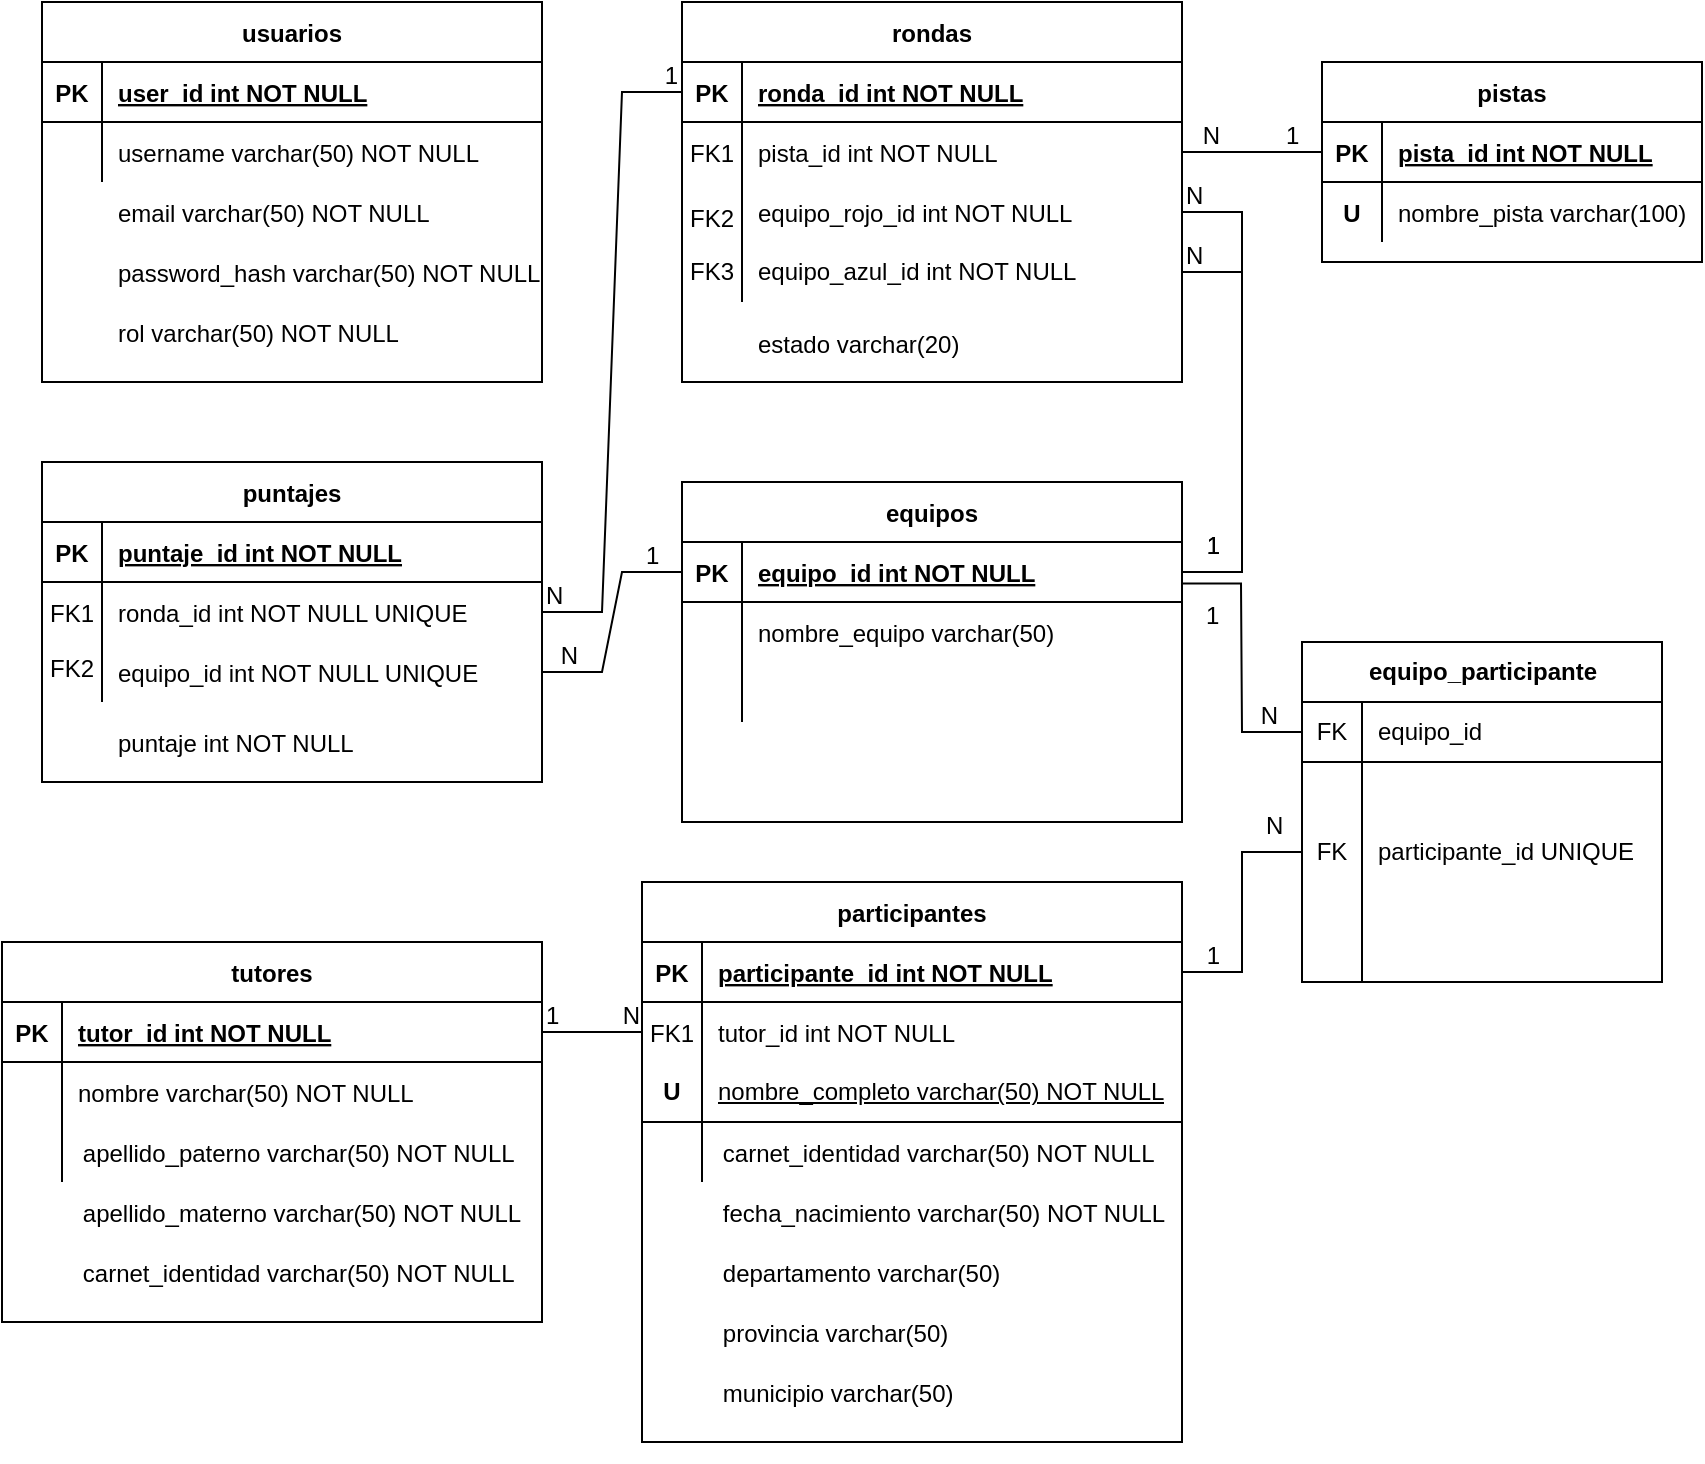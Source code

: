 <mxfile version="27.1.6">
  <diagram id="R2lEEEUBdFMjLlhIrx00" name="Page-1">
    <mxGraphModel dx="872" dy="481" grid="1" gridSize="10" guides="1" tooltips="1" connect="1" arrows="1" fold="1" page="1" pageScale="1" pageWidth="850" pageHeight="1100" math="0" shadow="0" extFonts="Permanent Marker^https://fonts.googleapis.com/css?family=Permanent+Marker">
      <root>
        <mxCell id="0" />
        <mxCell id="1" parent="0" />
        <mxCell id="-fywBIfG3SODcEtTUDad-41" value="" style="group" parent="1" vertex="1" connectable="0">
          <mxGeometry y="530" width="270" height="220" as="geometry" />
        </mxCell>
        <mxCell id="C-vyLk0tnHw3VtMMgP7b-2" value="tutores" style="shape=table;startSize=30;container=1;collapsible=1;childLayout=tableLayout;fixedRows=1;rowLines=0;fontStyle=1;align=center;resizeLast=1;" parent="-fywBIfG3SODcEtTUDad-41" vertex="1">
          <mxGeometry width="270" height="190" as="geometry" />
        </mxCell>
        <mxCell id="C-vyLk0tnHw3VtMMgP7b-3" value="" style="shape=partialRectangle;collapsible=0;dropTarget=0;pointerEvents=0;fillColor=none;points=[[0,0.5],[1,0.5]];portConstraint=eastwest;top=0;left=0;right=0;bottom=1;" parent="C-vyLk0tnHw3VtMMgP7b-2" vertex="1">
          <mxGeometry y="30" width="270" height="30" as="geometry" />
        </mxCell>
        <mxCell id="C-vyLk0tnHw3VtMMgP7b-4" value="PK" style="shape=partialRectangle;overflow=hidden;connectable=0;fillColor=none;top=0;left=0;bottom=0;right=0;fontStyle=1;" parent="C-vyLk0tnHw3VtMMgP7b-3" vertex="1">
          <mxGeometry width="30" height="30" as="geometry">
            <mxRectangle width="30" height="30" as="alternateBounds" />
          </mxGeometry>
        </mxCell>
        <mxCell id="C-vyLk0tnHw3VtMMgP7b-5" value="tutor_id int NOT NULL " style="shape=partialRectangle;overflow=hidden;connectable=0;fillColor=none;top=0;left=0;bottom=0;right=0;align=left;spacingLeft=6;fontStyle=5;" parent="C-vyLk0tnHw3VtMMgP7b-3" vertex="1">
          <mxGeometry x="30" width="240" height="30" as="geometry">
            <mxRectangle width="240" height="30" as="alternateBounds" />
          </mxGeometry>
        </mxCell>
        <mxCell id="C-vyLk0tnHw3VtMMgP7b-6" value="" style="shape=partialRectangle;collapsible=0;dropTarget=0;pointerEvents=0;fillColor=none;points=[[0,0.5],[1,0.5]];portConstraint=eastwest;top=0;left=0;right=0;bottom=0;" parent="C-vyLk0tnHw3VtMMgP7b-2" vertex="1">
          <mxGeometry y="60" width="270" height="30" as="geometry" />
        </mxCell>
        <mxCell id="C-vyLk0tnHw3VtMMgP7b-7" value="" style="shape=partialRectangle;overflow=hidden;connectable=0;fillColor=none;top=0;left=0;bottom=0;right=0;" parent="C-vyLk0tnHw3VtMMgP7b-6" vertex="1">
          <mxGeometry width="30" height="30" as="geometry">
            <mxRectangle width="30" height="30" as="alternateBounds" />
          </mxGeometry>
        </mxCell>
        <mxCell id="C-vyLk0tnHw3VtMMgP7b-8" value="" style="shape=partialRectangle;overflow=hidden;connectable=0;fillColor=none;top=0;left=0;bottom=0;right=0;align=left;spacingLeft=6;" parent="C-vyLk0tnHw3VtMMgP7b-6" vertex="1">
          <mxGeometry x="30" width="240" height="30" as="geometry">
            <mxRectangle width="240" height="30" as="alternateBounds" />
          </mxGeometry>
        </mxCell>
        <mxCell id="C-vyLk0tnHw3VtMMgP7b-9" value="" style="shape=partialRectangle;collapsible=0;dropTarget=0;pointerEvents=0;fillColor=none;points=[[0,0.5],[1,0.5]];portConstraint=eastwest;top=0;left=0;right=0;bottom=0;" parent="C-vyLk0tnHw3VtMMgP7b-2" vertex="1">
          <mxGeometry y="90" width="270" height="30" as="geometry" />
        </mxCell>
        <mxCell id="C-vyLk0tnHw3VtMMgP7b-10" value="" style="shape=partialRectangle;overflow=hidden;connectable=0;fillColor=none;top=0;left=0;bottom=0;right=0;" parent="C-vyLk0tnHw3VtMMgP7b-9" vertex="1">
          <mxGeometry width="30" height="30" as="geometry">
            <mxRectangle width="30" height="30" as="alternateBounds" />
          </mxGeometry>
        </mxCell>
        <mxCell id="C-vyLk0tnHw3VtMMgP7b-11" value="" style="shape=partialRectangle;overflow=hidden;connectable=0;fillColor=none;top=0;left=0;bottom=0;right=0;align=left;spacingLeft=6;" parent="C-vyLk0tnHw3VtMMgP7b-9" vertex="1">
          <mxGeometry x="30" width="240" height="30" as="geometry">
            <mxRectangle width="240" height="30" as="alternateBounds" />
          </mxGeometry>
        </mxCell>
        <mxCell id="-fywBIfG3SODcEtTUDad-18" value="" style="shape=partialRectangle;collapsible=0;dropTarget=0;pointerEvents=0;fillColor=none;points=[[0,0.5],[1,0.5]];portConstraint=eastwest;top=0;left=0;right=0;bottom=0;" parent="-fywBIfG3SODcEtTUDad-41" vertex="1">
          <mxGeometry y="60" width="250" height="30" as="geometry" />
        </mxCell>
        <mxCell id="-fywBIfG3SODcEtTUDad-19" value="" style="shape=partialRectangle;overflow=hidden;connectable=0;fillColor=none;top=0;left=0;bottom=0;right=0;" parent="-fywBIfG3SODcEtTUDad-18" vertex="1">
          <mxGeometry width="30" height="30" as="geometry">
            <mxRectangle width="30" height="30" as="alternateBounds" />
          </mxGeometry>
        </mxCell>
        <mxCell id="-fywBIfG3SODcEtTUDad-20" value="nombre varchar(50) NOT NULL" style="shape=partialRectangle;overflow=hidden;connectable=0;fillColor=none;top=0;left=0;bottom=0;right=0;align=left;spacingLeft=6;" parent="-fywBIfG3SODcEtTUDad-18" vertex="1">
          <mxGeometry x="30" width="220" height="30" as="geometry">
            <mxRectangle width="220" height="30" as="alternateBounds" />
          </mxGeometry>
        </mxCell>
        <mxCell id="-fywBIfG3SODcEtTUDad-21" value="" style="shape=partialRectangle;collapsible=0;dropTarget=0;pointerEvents=0;fillColor=none;points=[[0,0.5],[1,0.5]];portConstraint=eastwest;top=0;left=0;right=0;bottom=0;" parent="-fywBIfG3SODcEtTUDad-41" vertex="1">
          <mxGeometry y="90" width="270" height="30" as="geometry" />
        </mxCell>
        <mxCell id="-fywBIfG3SODcEtTUDad-23" value="apellido_paterno varchar(50) NOT NULL" style="shape=partialRectangle;overflow=hidden;connectable=0;fillColor=none;top=0;left=0;bottom=0;right=0;align=left;spacingLeft=6;" parent="-fywBIfG3SODcEtTUDad-21" vertex="1">
          <mxGeometry x="32.4" width="237.6" height="30" as="geometry">
            <mxRectangle width="220" height="30" as="alternateBounds" />
          </mxGeometry>
        </mxCell>
        <mxCell id="-fywBIfG3SODcEtTUDad-25" value="" style="shape=partialRectangle;collapsible=0;dropTarget=0;pointerEvents=0;fillColor=none;points=[[0,0.5],[1,0.5]];portConstraint=eastwest;top=0;left=0;right=0;bottom=0;" parent="-fywBIfG3SODcEtTUDad-41" vertex="1">
          <mxGeometry y="120" width="270" height="30" as="geometry" />
        </mxCell>
        <mxCell id="-fywBIfG3SODcEtTUDad-27" value="apellido_materno varchar(50) NOT NULL" style="shape=partialRectangle;overflow=hidden;connectable=0;fillColor=none;top=0;left=0;bottom=0;right=0;align=left;spacingLeft=6;" parent="-fywBIfG3SODcEtTUDad-25" vertex="1">
          <mxGeometry x="32.4" width="237.6" height="30" as="geometry">
            <mxRectangle width="220" height="30" as="alternateBounds" />
          </mxGeometry>
        </mxCell>
        <mxCell id="-fywBIfG3SODcEtTUDad-28" value="" style="shape=partialRectangle;collapsible=0;dropTarget=0;pointerEvents=0;fillColor=none;points=[[0,0.5],[1,0.5]];portConstraint=eastwest;top=0;left=0;right=0;bottom=0;" parent="-fywBIfG3SODcEtTUDad-41" vertex="1">
          <mxGeometry y="150" width="270" height="30" as="geometry" />
        </mxCell>
        <mxCell id="-fywBIfG3SODcEtTUDad-30" value="carnet_identidad varchar(50) NOT NULL" style="shape=partialRectangle;overflow=hidden;connectable=0;fillColor=none;top=0;left=0;bottom=0;right=0;align=left;spacingLeft=6;" parent="-fywBIfG3SODcEtTUDad-28" vertex="1">
          <mxGeometry x="32.4" width="237.6" height="30" as="geometry">
            <mxRectangle width="220" height="30" as="alternateBounds" />
          </mxGeometry>
        </mxCell>
        <mxCell id="-fywBIfG3SODcEtTUDad-42" value="" style="group" parent="1" vertex="1" connectable="0">
          <mxGeometry x="320" y="500" width="270" height="290" as="geometry" />
        </mxCell>
        <mxCell id="-fywBIfG3SODcEtTUDad-43" value="participantes" style="shape=table;startSize=30;container=1;collapsible=1;childLayout=tableLayout;fixedRows=1;rowLines=0;fontStyle=1;align=center;resizeLast=1;" parent="-fywBIfG3SODcEtTUDad-42" vertex="1">
          <mxGeometry width="270" height="280" as="geometry" />
        </mxCell>
        <mxCell id="-fywBIfG3SODcEtTUDad-44" value="" style="shape=partialRectangle;collapsible=0;dropTarget=0;pointerEvents=0;fillColor=none;points=[[0,0.5],[1,0.5]];portConstraint=eastwest;top=0;left=0;right=0;bottom=1;" parent="-fywBIfG3SODcEtTUDad-43" vertex="1">
          <mxGeometry y="30" width="270" height="30" as="geometry" />
        </mxCell>
        <mxCell id="-fywBIfG3SODcEtTUDad-45" value="PK" style="shape=partialRectangle;overflow=hidden;connectable=0;fillColor=none;top=0;left=0;bottom=0;right=0;fontStyle=1;" parent="-fywBIfG3SODcEtTUDad-44" vertex="1">
          <mxGeometry width="30" height="30" as="geometry">
            <mxRectangle width="30" height="30" as="alternateBounds" />
          </mxGeometry>
        </mxCell>
        <mxCell id="-fywBIfG3SODcEtTUDad-46" value="participante_id int NOT NULL " style="shape=partialRectangle;overflow=hidden;connectable=0;fillColor=none;top=0;left=0;bottom=0;right=0;align=left;spacingLeft=6;fontStyle=5;" parent="-fywBIfG3SODcEtTUDad-44" vertex="1">
          <mxGeometry x="30" width="240" height="30" as="geometry">
            <mxRectangle width="240" height="30" as="alternateBounds" />
          </mxGeometry>
        </mxCell>
        <mxCell id="-fywBIfG3SODcEtTUDad-47" value="" style="shape=partialRectangle;collapsible=0;dropTarget=0;pointerEvents=0;fillColor=none;points=[[0,0.5],[1,0.5]];portConstraint=eastwest;top=0;left=0;right=0;bottom=0;" parent="-fywBIfG3SODcEtTUDad-43" vertex="1">
          <mxGeometry y="60" width="270" height="30" as="geometry" />
        </mxCell>
        <mxCell id="-fywBIfG3SODcEtTUDad-48" value="FK1" style="shape=partialRectangle;overflow=hidden;connectable=0;fillColor=none;top=0;left=0;bottom=0;right=0;" parent="-fywBIfG3SODcEtTUDad-47" vertex="1">
          <mxGeometry width="30" height="30" as="geometry">
            <mxRectangle width="30" height="30" as="alternateBounds" />
          </mxGeometry>
        </mxCell>
        <mxCell id="-fywBIfG3SODcEtTUDad-49" value="tutor_id int NOT NULL" style="shape=partialRectangle;overflow=hidden;connectable=0;fillColor=none;top=0;left=0;bottom=0;right=0;align=left;spacingLeft=6;" parent="-fywBIfG3SODcEtTUDad-47" vertex="1">
          <mxGeometry x="30" width="240" height="30" as="geometry">
            <mxRectangle width="240" height="30" as="alternateBounds" />
          </mxGeometry>
        </mxCell>
        <mxCell id="-fywBIfG3SODcEtTUDad-188" value="" style="shape=tableRow;horizontal=0;startSize=0;swimlaneHead=0;swimlaneBody=0;fillColor=none;collapsible=0;dropTarget=0;points=[[0,0.5],[1,0.5]];portConstraint=eastwest;top=0;left=0;right=0;bottom=1;" parent="-fywBIfG3SODcEtTUDad-43" vertex="1">
          <mxGeometry y="90" width="270" height="30" as="geometry" />
        </mxCell>
        <mxCell id="-fywBIfG3SODcEtTUDad-189" value="U" style="shape=partialRectangle;connectable=0;fillColor=none;top=0;left=0;bottom=0;right=0;fontStyle=1;overflow=hidden;whiteSpace=wrap;html=1;" parent="-fywBIfG3SODcEtTUDad-188" vertex="1">
          <mxGeometry width="30" height="30" as="geometry">
            <mxRectangle width="30" height="30" as="alternateBounds" />
          </mxGeometry>
        </mxCell>
        <mxCell id="-fywBIfG3SODcEtTUDad-190" value="&lt;span style=&quot;font-weight: 400; text-wrap-mode: nowrap;&quot;&gt;nombre_completo varchar(50) NOT NULL&lt;/span&gt;" style="shape=partialRectangle;connectable=0;fillColor=none;top=0;left=0;bottom=0;right=0;align=left;spacingLeft=6;fontStyle=5;overflow=hidden;whiteSpace=wrap;html=1;" parent="-fywBIfG3SODcEtTUDad-188" vertex="1">
          <mxGeometry x="30" width="240" height="30" as="geometry">
            <mxRectangle width="240" height="30" as="alternateBounds" />
          </mxGeometry>
        </mxCell>
        <mxCell id="-fywBIfG3SODcEtTUDad-50" value="" style="shape=partialRectangle;collapsible=0;dropTarget=0;pointerEvents=0;fillColor=none;points=[[0,0.5],[1,0.5]];portConstraint=eastwest;top=0;left=0;right=0;bottom=0;" parent="-fywBIfG3SODcEtTUDad-43" vertex="1">
          <mxGeometry y="120" width="270" height="30" as="geometry" />
        </mxCell>
        <mxCell id="-fywBIfG3SODcEtTUDad-51" value="" style="shape=partialRectangle;overflow=hidden;connectable=0;fillColor=none;top=0;left=0;bottom=0;right=0;" parent="-fywBIfG3SODcEtTUDad-50" vertex="1">
          <mxGeometry width="30" height="30" as="geometry">
            <mxRectangle width="30" height="30" as="alternateBounds" />
          </mxGeometry>
        </mxCell>
        <mxCell id="-fywBIfG3SODcEtTUDad-52" value="" style="shape=partialRectangle;overflow=hidden;connectable=0;fillColor=none;top=0;left=0;bottom=0;right=0;align=left;spacingLeft=6;" parent="-fywBIfG3SODcEtTUDad-50" vertex="1">
          <mxGeometry x="30" width="240" height="30" as="geometry">
            <mxRectangle width="240" height="30" as="alternateBounds" />
          </mxGeometry>
        </mxCell>
        <mxCell id="-fywBIfG3SODcEtTUDad-62" value="" style="shape=partialRectangle;collapsible=0;dropTarget=0;pointerEvents=0;fillColor=none;points=[[0,0.5],[1,0.5]];portConstraint=eastwest;top=0;left=0;right=0;bottom=0;" parent="-fywBIfG3SODcEtTUDad-42" vertex="1">
          <mxGeometry y="120" width="270" height="30" as="geometry" />
        </mxCell>
        <mxCell id="-fywBIfG3SODcEtTUDad-63" value="" style="shape=partialRectangle;overflow=hidden;connectable=0;fillColor=none;top=0;left=0;bottom=0;right=0;" parent="-fywBIfG3SODcEtTUDad-62" vertex="1">
          <mxGeometry width="32.4" height="30" as="geometry">
            <mxRectangle width="30" height="30" as="alternateBounds" />
          </mxGeometry>
        </mxCell>
        <mxCell id="-fywBIfG3SODcEtTUDad-64" value="carnet_identidad varchar(50) NOT NULL" style="shape=partialRectangle;overflow=hidden;connectable=0;fillColor=none;top=0;left=0;bottom=0;right=0;align=left;spacingLeft=6;" parent="-fywBIfG3SODcEtTUDad-62" vertex="1">
          <mxGeometry x="32.4" width="237.6" height="30" as="geometry">
            <mxRectangle width="220" height="30" as="alternateBounds" />
          </mxGeometry>
        </mxCell>
        <mxCell id="-fywBIfG3SODcEtTUDad-65" value="" style="shape=partialRectangle;collapsible=0;dropTarget=0;pointerEvents=0;fillColor=none;points=[[0,0.5],[1,0.5]];portConstraint=eastwest;top=0;left=0;right=0;bottom=0;" parent="-fywBIfG3SODcEtTUDad-42" vertex="1">
          <mxGeometry y="180" width="270" height="30" as="geometry" />
        </mxCell>
        <mxCell id="-fywBIfG3SODcEtTUDad-66" value="" style="shape=partialRectangle;overflow=hidden;connectable=0;fillColor=none;top=0;left=0;bottom=0;right=0;" parent="-fywBIfG3SODcEtTUDad-65" vertex="1">
          <mxGeometry width="32.4" height="30" as="geometry">
            <mxRectangle width="30" height="30" as="alternateBounds" />
          </mxGeometry>
        </mxCell>
        <mxCell id="-fywBIfG3SODcEtTUDad-67" value="departamento varchar(50)" style="shape=partialRectangle;overflow=hidden;connectable=0;fillColor=none;top=0;left=0;bottom=0;right=0;align=left;spacingLeft=6;" parent="-fywBIfG3SODcEtTUDad-65" vertex="1">
          <mxGeometry x="32.4" width="237.6" height="30" as="geometry">
            <mxRectangle width="220" height="30" as="alternateBounds" />
          </mxGeometry>
        </mxCell>
        <mxCell id="-fywBIfG3SODcEtTUDad-68" value="" style="shape=partialRectangle;collapsible=0;dropTarget=0;pointerEvents=0;fillColor=none;points=[[0,0.5],[1,0.5]];portConstraint=eastwest;top=0;left=0;right=0;bottom=0;" parent="-fywBIfG3SODcEtTUDad-42" vertex="1">
          <mxGeometry y="210" width="270" height="30" as="geometry" />
        </mxCell>
        <mxCell id="-fywBIfG3SODcEtTUDad-69" value="" style="shape=partialRectangle;overflow=hidden;connectable=0;fillColor=none;top=0;left=0;bottom=0;right=0;" parent="-fywBIfG3SODcEtTUDad-68" vertex="1">
          <mxGeometry width="32.4" height="30" as="geometry">
            <mxRectangle width="30" height="30" as="alternateBounds" />
          </mxGeometry>
        </mxCell>
        <mxCell id="-fywBIfG3SODcEtTUDad-70" value="provincia varchar(50)" style="shape=partialRectangle;overflow=hidden;connectable=0;fillColor=none;top=0;left=0;bottom=0;right=0;align=left;spacingLeft=6;" parent="-fywBIfG3SODcEtTUDad-68" vertex="1">
          <mxGeometry x="32.4" width="237.6" height="30" as="geometry">
            <mxRectangle width="220" height="30" as="alternateBounds" />
          </mxGeometry>
        </mxCell>
        <mxCell id="-fywBIfG3SODcEtTUDad-71" value="" style="shape=partialRectangle;collapsible=0;dropTarget=0;pointerEvents=0;fillColor=none;points=[[0,0.5],[1,0.5]];portConstraint=eastwest;top=0;left=0;right=0;bottom=0;" parent="-fywBIfG3SODcEtTUDad-42" vertex="1">
          <mxGeometry y="240" width="270" height="30" as="geometry" />
        </mxCell>
        <mxCell id="-fywBIfG3SODcEtTUDad-72" value="" style="shape=partialRectangle;overflow=hidden;connectable=0;fillColor=none;top=0;left=0;bottom=0;right=0;" parent="-fywBIfG3SODcEtTUDad-71" vertex="1">
          <mxGeometry width="32.4" height="30" as="geometry">
            <mxRectangle width="30" height="30" as="alternateBounds" />
          </mxGeometry>
        </mxCell>
        <mxCell id="-fywBIfG3SODcEtTUDad-73" value="municipio varchar(50)" style="shape=partialRectangle;overflow=hidden;connectable=0;fillColor=none;top=0;left=0;bottom=0;right=0;align=left;spacingLeft=6;" parent="-fywBIfG3SODcEtTUDad-71" vertex="1">
          <mxGeometry x="32.4" width="237.6" height="30" as="geometry">
            <mxRectangle width="220" height="30" as="alternateBounds" />
          </mxGeometry>
        </mxCell>
        <mxCell id="-fywBIfG3SODcEtTUDad-74" value="" style="shape=partialRectangle;collapsible=0;dropTarget=0;pointerEvents=0;fillColor=none;points=[[0,0.5],[1,0.5]];portConstraint=eastwest;top=0;left=0;right=0;bottom=0;" parent="-fywBIfG3SODcEtTUDad-42" vertex="1">
          <mxGeometry y="150" width="270" height="30" as="geometry" />
        </mxCell>
        <mxCell id="-fywBIfG3SODcEtTUDad-75" value="" style="shape=partialRectangle;overflow=hidden;connectable=0;fillColor=none;top=0;left=0;bottom=0;right=0;" parent="-fywBIfG3SODcEtTUDad-74" vertex="1">
          <mxGeometry width="32.4" height="30" as="geometry">
            <mxRectangle width="30" height="30" as="alternateBounds" />
          </mxGeometry>
        </mxCell>
        <mxCell id="-fywBIfG3SODcEtTUDad-76" value="fecha_nacimiento varchar(50) NOT NULL" style="shape=partialRectangle;overflow=hidden;connectable=0;fillColor=none;top=0;left=0;bottom=0;right=0;align=left;spacingLeft=6;" parent="-fywBIfG3SODcEtTUDad-74" vertex="1">
          <mxGeometry x="32.4" width="237.6" height="30" as="geometry">
            <mxRectangle width="220" height="30" as="alternateBounds" />
          </mxGeometry>
        </mxCell>
        <mxCell id="-fywBIfG3SODcEtTUDad-82" value="" style="group" parent="1" vertex="1" connectable="0">
          <mxGeometry x="20" y="60" width="250" height="190" as="geometry" />
        </mxCell>
        <mxCell id="C-vyLk0tnHw3VtMMgP7b-23" value="usuarios" style="shape=table;startSize=30;container=1;collapsible=1;childLayout=tableLayout;fixedRows=1;rowLines=0;fontStyle=1;align=center;resizeLast=1;" parent="-fywBIfG3SODcEtTUDad-82" vertex="1">
          <mxGeometry width="250" height="190" as="geometry">
            <mxRectangle x="120" y="120" width="90" height="30" as="alternateBounds" />
          </mxGeometry>
        </mxCell>
        <mxCell id="C-vyLk0tnHw3VtMMgP7b-24" value="" style="shape=partialRectangle;collapsible=0;dropTarget=0;pointerEvents=0;fillColor=none;points=[[0,0.5],[1,0.5]];portConstraint=eastwest;top=0;left=0;right=0;bottom=1;" parent="C-vyLk0tnHw3VtMMgP7b-23" vertex="1">
          <mxGeometry y="30" width="250" height="30" as="geometry" />
        </mxCell>
        <mxCell id="C-vyLk0tnHw3VtMMgP7b-25" value="PK" style="shape=partialRectangle;overflow=hidden;connectable=0;fillColor=none;top=0;left=0;bottom=0;right=0;fontStyle=1;" parent="C-vyLk0tnHw3VtMMgP7b-24" vertex="1">
          <mxGeometry width="30" height="30" as="geometry">
            <mxRectangle width="30" height="30" as="alternateBounds" />
          </mxGeometry>
        </mxCell>
        <mxCell id="C-vyLk0tnHw3VtMMgP7b-26" value="user_id int NOT NULL " style="shape=partialRectangle;overflow=hidden;connectable=0;fillColor=none;top=0;left=0;bottom=0;right=0;align=left;spacingLeft=6;fontStyle=5;" parent="C-vyLk0tnHw3VtMMgP7b-24" vertex="1">
          <mxGeometry x="30" width="220" height="30" as="geometry">
            <mxRectangle width="220" height="30" as="alternateBounds" />
          </mxGeometry>
        </mxCell>
        <mxCell id="C-vyLk0tnHw3VtMMgP7b-27" value="" style="shape=partialRectangle;collapsible=0;dropTarget=0;pointerEvents=0;fillColor=none;points=[[0,0.5],[1,0.5]];portConstraint=eastwest;top=0;left=0;right=0;bottom=0;" parent="C-vyLk0tnHw3VtMMgP7b-23" vertex="1">
          <mxGeometry y="60" width="250" height="30" as="geometry" />
        </mxCell>
        <mxCell id="C-vyLk0tnHw3VtMMgP7b-28" value="" style="shape=partialRectangle;overflow=hidden;connectable=0;fillColor=none;top=0;left=0;bottom=0;right=0;" parent="C-vyLk0tnHw3VtMMgP7b-27" vertex="1">
          <mxGeometry width="30" height="30" as="geometry">
            <mxRectangle width="30" height="30" as="alternateBounds" />
          </mxGeometry>
        </mxCell>
        <mxCell id="C-vyLk0tnHw3VtMMgP7b-29" value="username varchar(50) NOT NULL" style="shape=partialRectangle;overflow=hidden;connectable=0;fillColor=none;top=0;left=0;bottom=0;right=0;align=left;spacingLeft=6;" parent="C-vyLk0tnHw3VtMMgP7b-27" vertex="1">
          <mxGeometry x="30" width="220" height="30" as="geometry">
            <mxRectangle width="220" height="30" as="alternateBounds" />
          </mxGeometry>
        </mxCell>
        <mxCell id="-fywBIfG3SODcEtTUDad-8" value="" style="shape=partialRectangle;collapsible=0;dropTarget=0;pointerEvents=0;fillColor=none;points=[[0,0.5],[1,0.5]];portConstraint=eastwest;top=0;left=0;right=0;bottom=0;" parent="-fywBIfG3SODcEtTUDad-82" vertex="1">
          <mxGeometry y="90" width="250" height="30" as="geometry" />
        </mxCell>
        <mxCell id="-fywBIfG3SODcEtTUDad-9" value="" style="shape=partialRectangle;overflow=hidden;connectable=0;fillColor=none;top=0;left=0;bottom=0;right=0;" parent="-fywBIfG3SODcEtTUDad-8" vertex="1">
          <mxGeometry width="30" height="30" as="geometry">
            <mxRectangle width="30" height="30" as="alternateBounds" />
          </mxGeometry>
        </mxCell>
        <mxCell id="-fywBIfG3SODcEtTUDad-10" value="email varchar(50) NOT NULL" style="shape=partialRectangle;overflow=hidden;connectable=0;fillColor=none;top=0;left=0;bottom=0;right=0;align=left;spacingLeft=6;" parent="-fywBIfG3SODcEtTUDad-8" vertex="1">
          <mxGeometry x="30" width="220" height="30" as="geometry">
            <mxRectangle width="220" height="30" as="alternateBounds" />
          </mxGeometry>
        </mxCell>
        <mxCell id="-fywBIfG3SODcEtTUDad-11" value="" style="shape=partialRectangle;collapsible=0;dropTarget=0;pointerEvents=0;fillColor=none;points=[[0,0.5],[1,0.5]];portConstraint=eastwest;top=0;left=0;right=0;bottom=0;" parent="-fywBIfG3SODcEtTUDad-82" vertex="1">
          <mxGeometry y="120" width="250" height="30" as="geometry" />
        </mxCell>
        <mxCell id="-fywBIfG3SODcEtTUDad-12" value="" style="shape=partialRectangle;overflow=hidden;connectable=0;fillColor=none;top=0;left=0;bottom=0;right=0;" parent="-fywBIfG3SODcEtTUDad-11" vertex="1">
          <mxGeometry width="30" height="30" as="geometry">
            <mxRectangle width="30" height="30" as="alternateBounds" />
          </mxGeometry>
        </mxCell>
        <mxCell id="-fywBIfG3SODcEtTUDad-13" value="password_hash varchar(50) NOT NULL" style="shape=partialRectangle;overflow=hidden;connectable=0;fillColor=none;top=0;left=0;bottom=0;right=0;align=left;spacingLeft=6;" parent="-fywBIfG3SODcEtTUDad-11" vertex="1">
          <mxGeometry x="30" width="220" height="30" as="geometry">
            <mxRectangle width="220" height="30" as="alternateBounds" />
          </mxGeometry>
        </mxCell>
        <mxCell id="-fywBIfG3SODcEtTUDad-14" value="" style="shape=partialRectangle;collapsible=0;dropTarget=0;pointerEvents=0;fillColor=none;points=[[0,0.5],[1,0.5]];portConstraint=eastwest;top=0;left=0;right=0;bottom=0;" parent="-fywBIfG3SODcEtTUDad-82" vertex="1">
          <mxGeometry y="150" width="250" height="30" as="geometry" />
        </mxCell>
        <mxCell id="-fywBIfG3SODcEtTUDad-15" value="" style="shape=partialRectangle;overflow=hidden;connectable=0;fillColor=none;top=0;left=0;bottom=0;right=0;" parent="-fywBIfG3SODcEtTUDad-14" vertex="1">
          <mxGeometry width="30" height="30" as="geometry">
            <mxRectangle width="30" height="30" as="alternateBounds" />
          </mxGeometry>
        </mxCell>
        <mxCell id="-fywBIfG3SODcEtTUDad-16" value="rol varchar(50) NOT NULL" style="shape=partialRectangle;overflow=hidden;connectable=0;fillColor=none;top=0;left=0;bottom=0;right=0;align=left;spacingLeft=6;" parent="-fywBIfG3SODcEtTUDad-14" vertex="1">
          <mxGeometry x="30" width="220" height="30" as="geometry">
            <mxRectangle width="220" height="30" as="alternateBounds" />
          </mxGeometry>
        </mxCell>
        <mxCell id="-fywBIfG3SODcEtTUDad-83" value="" style="group" parent="1" vertex="1" connectable="0">
          <mxGeometry x="340" y="300" width="250" height="170" as="geometry" />
        </mxCell>
        <mxCell id="C-vyLk0tnHw3VtMMgP7b-13" value="equipos" style="shape=table;startSize=30;container=1;collapsible=1;childLayout=tableLayout;fixedRows=1;rowLines=0;fontStyle=1;align=center;resizeLast=1;" parent="-fywBIfG3SODcEtTUDad-83" vertex="1">
          <mxGeometry width="250" height="170" as="geometry" />
        </mxCell>
        <mxCell id="C-vyLk0tnHw3VtMMgP7b-14" value="" style="shape=partialRectangle;collapsible=0;dropTarget=0;pointerEvents=0;fillColor=none;points=[[0,0.5],[1,0.5]];portConstraint=eastwest;top=0;left=0;right=0;bottom=1;" parent="C-vyLk0tnHw3VtMMgP7b-13" vertex="1">
          <mxGeometry y="30" width="250" height="30" as="geometry" />
        </mxCell>
        <mxCell id="C-vyLk0tnHw3VtMMgP7b-15" value="PK" style="shape=partialRectangle;overflow=hidden;connectable=0;fillColor=none;top=0;left=0;bottom=0;right=0;fontStyle=1;" parent="C-vyLk0tnHw3VtMMgP7b-14" vertex="1">
          <mxGeometry width="30" height="30" as="geometry">
            <mxRectangle width="30" height="30" as="alternateBounds" />
          </mxGeometry>
        </mxCell>
        <mxCell id="C-vyLk0tnHw3VtMMgP7b-16" value="equipo_id int NOT NULL " style="shape=partialRectangle;overflow=hidden;connectable=0;fillColor=none;top=0;left=0;bottom=0;right=0;align=left;spacingLeft=6;fontStyle=5;" parent="C-vyLk0tnHw3VtMMgP7b-14" vertex="1">
          <mxGeometry x="30" width="220" height="30" as="geometry">
            <mxRectangle width="220" height="30" as="alternateBounds" />
          </mxGeometry>
        </mxCell>
        <mxCell id="C-vyLk0tnHw3VtMMgP7b-17" value="" style="shape=partialRectangle;collapsible=0;dropTarget=0;pointerEvents=0;fillColor=none;points=[[0,0.5],[1,0.5]];portConstraint=eastwest;top=0;left=0;right=0;bottom=0;" parent="C-vyLk0tnHw3VtMMgP7b-13" vertex="1">
          <mxGeometry y="60" width="250" height="30" as="geometry" />
        </mxCell>
        <mxCell id="C-vyLk0tnHw3VtMMgP7b-18" value="" style="shape=partialRectangle;overflow=hidden;connectable=0;fillColor=none;top=0;left=0;bottom=0;right=0;" parent="C-vyLk0tnHw3VtMMgP7b-17" vertex="1">
          <mxGeometry width="30" height="30" as="geometry">
            <mxRectangle width="30" height="30" as="alternateBounds" />
          </mxGeometry>
        </mxCell>
        <mxCell id="C-vyLk0tnHw3VtMMgP7b-19" value="nombre_equipo varchar(50)" style="shape=partialRectangle;overflow=hidden;connectable=0;fillColor=none;top=0;left=0;bottom=0;right=0;align=left;spacingLeft=6;" parent="C-vyLk0tnHw3VtMMgP7b-17" vertex="1">
          <mxGeometry x="30" width="220" height="30" as="geometry">
            <mxRectangle width="220" height="30" as="alternateBounds" />
          </mxGeometry>
        </mxCell>
        <mxCell id="C-vyLk0tnHw3VtMMgP7b-20" value="" style="shape=partialRectangle;collapsible=0;dropTarget=0;pointerEvents=0;fillColor=none;points=[[0,0.5],[1,0.5]];portConstraint=eastwest;top=0;left=0;right=0;bottom=0;" parent="C-vyLk0tnHw3VtMMgP7b-13" vertex="1">
          <mxGeometry y="90" width="250" height="30" as="geometry" />
        </mxCell>
        <mxCell id="C-vyLk0tnHw3VtMMgP7b-21" value="" style="shape=partialRectangle;overflow=hidden;connectable=0;fillColor=none;top=0;left=0;bottom=0;right=0;" parent="C-vyLk0tnHw3VtMMgP7b-20" vertex="1">
          <mxGeometry width="30" height="30" as="geometry">
            <mxRectangle width="30" height="30" as="alternateBounds" />
          </mxGeometry>
        </mxCell>
        <mxCell id="C-vyLk0tnHw3VtMMgP7b-22" value="" style="shape=partialRectangle;overflow=hidden;connectable=0;fillColor=none;top=0;left=0;bottom=0;right=0;align=left;spacingLeft=6;" parent="C-vyLk0tnHw3VtMMgP7b-20" vertex="1">
          <mxGeometry x="30" width="220" height="30" as="geometry">
            <mxRectangle width="220" height="30" as="alternateBounds" />
          </mxGeometry>
        </mxCell>
        <mxCell id="-fywBIfG3SODcEtTUDad-85" value="pistas" style="shape=table;startSize=30;container=1;collapsible=1;childLayout=tableLayout;fixedRows=1;rowLines=0;fontStyle=1;align=center;resizeLast=1;" parent="1" vertex="1">
          <mxGeometry x="660" y="90" width="190" height="100" as="geometry">
            <mxRectangle x="120" y="120" width="90" height="30" as="alternateBounds" />
          </mxGeometry>
        </mxCell>
        <mxCell id="-fywBIfG3SODcEtTUDad-86" value="" style="shape=partialRectangle;collapsible=0;dropTarget=0;pointerEvents=0;fillColor=none;points=[[0,0.5],[1,0.5]];portConstraint=eastwest;top=0;left=0;right=0;bottom=1;" parent="-fywBIfG3SODcEtTUDad-85" vertex="1">
          <mxGeometry y="30" width="190" height="30" as="geometry" />
        </mxCell>
        <mxCell id="-fywBIfG3SODcEtTUDad-87" value="PK" style="shape=partialRectangle;overflow=hidden;connectable=0;fillColor=none;top=0;left=0;bottom=0;right=0;fontStyle=1;" parent="-fywBIfG3SODcEtTUDad-86" vertex="1">
          <mxGeometry width="30" height="30" as="geometry">
            <mxRectangle width="30" height="30" as="alternateBounds" />
          </mxGeometry>
        </mxCell>
        <mxCell id="-fywBIfG3SODcEtTUDad-88" value="pista_id int NOT NULL " style="shape=partialRectangle;overflow=hidden;connectable=0;fillColor=none;top=0;left=0;bottom=0;right=0;align=left;spacingLeft=6;fontStyle=5;" parent="-fywBIfG3SODcEtTUDad-86" vertex="1">
          <mxGeometry x="30" width="160" height="30" as="geometry">
            <mxRectangle width="160" height="30" as="alternateBounds" />
          </mxGeometry>
        </mxCell>
        <mxCell id="-fywBIfG3SODcEtTUDad-89" value="" style="shape=partialRectangle;collapsible=0;dropTarget=0;pointerEvents=0;fillColor=none;points=[[0,0.5],[1,0.5]];portConstraint=eastwest;top=0;left=0;right=0;bottom=0;" parent="-fywBIfG3SODcEtTUDad-85" vertex="1">
          <mxGeometry y="60" width="190" height="30" as="geometry" />
        </mxCell>
        <mxCell id="-fywBIfG3SODcEtTUDad-90" value="" style="shape=partialRectangle;overflow=hidden;connectable=0;fillColor=none;top=0;left=0;bottom=0;right=0;" parent="-fywBIfG3SODcEtTUDad-89" vertex="1">
          <mxGeometry width="30" height="30" as="geometry">
            <mxRectangle width="30" height="30" as="alternateBounds" />
          </mxGeometry>
        </mxCell>
        <mxCell id="-fywBIfG3SODcEtTUDad-91" value="nombre_pista varchar(100)" style="shape=partialRectangle;overflow=hidden;connectable=0;fillColor=none;top=0;left=0;bottom=0;right=0;align=left;spacingLeft=6;" parent="-fywBIfG3SODcEtTUDad-89" vertex="1">
          <mxGeometry x="30" width="160" height="30" as="geometry">
            <mxRectangle width="160" height="30" as="alternateBounds" />
          </mxGeometry>
        </mxCell>
        <mxCell id="-fywBIfG3SODcEtTUDad-118" value="" style="group" parent="1" vertex="1" connectable="0">
          <mxGeometry x="340" y="60" width="250" height="200" as="geometry" />
        </mxCell>
        <mxCell id="-fywBIfG3SODcEtTUDad-119" value="rondas" style="shape=table;startSize=30;container=1;collapsible=1;childLayout=tableLayout;fixedRows=1;rowLines=0;fontStyle=1;align=center;resizeLast=1;" parent="-fywBIfG3SODcEtTUDad-118" vertex="1">
          <mxGeometry width="250" height="190" as="geometry" />
        </mxCell>
        <mxCell id="-fywBIfG3SODcEtTUDad-120" value="" style="shape=partialRectangle;collapsible=0;dropTarget=0;pointerEvents=0;fillColor=none;points=[[0,0.5],[1,0.5]];portConstraint=eastwest;top=0;left=0;right=0;bottom=1;" parent="-fywBIfG3SODcEtTUDad-119" vertex="1">
          <mxGeometry y="30" width="250" height="30" as="geometry" />
        </mxCell>
        <mxCell id="-fywBIfG3SODcEtTUDad-121" value="PK" style="shape=partialRectangle;overflow=hidden;connectable=0;fillColor=none;top=0;left=0;bottom=0;right=0;fontStyle=1;" parent="-fywBIfG3SODcEtTUDad-120" vertex="1">
          <mxGeometry width="30" height="30" as="geometry">
            <mxRectangle width="30" height="30" as="alternateBounds" />
          </mxGeometry>
        </mxCell>
        <mxCell id="-fywBIfG3SODcEtTUDad-122" value="ronda_id int NOT NULL " style="shape=partialRectangle;overflow=hidden;connectable=0;fillColor=none;top=0;left=0;bottom=0;right=0;align=left;spacingLeft=6;fontStyle=5;" parent="-fywBIfG3SODcEtTUDad-120" vertex="1">
          <mxGeometry x="30" width="220" height="30" as="geometry">
            <mxRectangle width="220" height="30" as="alternateBounds" />
          </mxGeometry>
        </mxCell>
        <mxCell id="-fywBIfG3SODcEtTUDad-123" value="" style="shape=partialRectangle;collapsible=0;dropTarget=0;pointerEvents=0;fillColor=none;points=[[0,0.5],[1,0.5]];portConstraint=eastwest;top=0;left=0;right=0;bottom=0;" parent="-fywBIfG3SODcEtTUDad-119" vertex="1">
          <mxGeometry y="60" width="250" height="30" as="geometry" />
        </mxCell>
        <mxCell id="-fywBIfG3SODcEtTUDad-124" value="FK1" style="shape=partialRectangle;overflow=hidden;connectable=0;fillColor=none;top=0;left=0;bottom=0;right=0;" parent="-fywBIfG3SODcEtTUDad-123" vertex="1">
          <mxGeometry width="30" height="30" as="geometry">
            <mxRectangle width="30" height="30" as="alternateBounds" />
          </mxGeometry>
        </mxCell>
        <mxCell id="-fywBIfG3SODcEtTUDad-125" value="pista_id int NOT NULL" style="shape=partialRectangle;overflow=hidden;connectable=0;fillColor=none;top=0;left=0;bottom=0;right=0;align=left;spacingLeft=6;" parent="-fywBIfG3SODcEtTUDad-123" vertex="1">
          <mxGeometry x="30" width="220" height="30" as="geometry">
            <mxRectangle width="220" height="30" as="alternateBounds" />
          </mxGeometry>
        </mxCell>
        <mxCell id="-fywBIfG3SODcEtTUDad-126" value="" style="shape=partialRectangle;collapsible=0;dropTarget=0;pointerEvents=0;fillColor=none;points=[[0,0.5],[1,0.5]];portConstraint=eastwest;top=0;left=0;right=0;bottom=0;" parent="-fywBIfG3SODcEtTUDad-119" vertex="1">
          <mxGeometry y="90" width="250" height="30" as="geometry" />
        </mxCell>
        <mxCell id="-fywBIfG3SODcEtTUDad-127" value="" style="shape=partialRectangle;overflow=hidden;connectable=0;fillColor=none;top=0;left=0;bottom=0;right=0;" parent="-fywBIfG3SODcEtTUDad-126" vertex="1">
          <mxGeometry width="30" height="30" as="geometry">
            <mxRectangle width="30" height="30" as="alternateBounds" />
          </mxGeometry>
        </mxCell>
        <mxCell id="-fywBIfG3SODcEtTUDad-128" value="equipo_rojo_id int NOT NULL" style="shape=partialRectangle;overflow=hidden;connectable=0;fillColor=none;top=0;left=0;bottom=0;right=0;align=left;spacingLeft=6;" parent="-fywBIfG3SODcEtTUDad-126" vertex="1">
          <mxGeometry x="30" width="220" height="30" as="geometry">
            <mxRectangle width="220" height="30" as="alternateBounds" />
          </mxGeometry>
        </mxCell>
        <mxCell id="-fywBIfG3SODcEtTUDad-175" value="" style="shape=tableRow;horizontal=0;startSize=0;swimlaneHead=0;swimlaneBody=0;fillColor=none;collapsible=0;dropTarget=0;points=[[0,0.5],[1,0.5]];portConstraint=eastwest;top=0;left=0;right=0;bottom=0;" parent="-fywBIfG3SODcEtTUDad-119" vertex="1">
          <mxGeometry y="120" width="250" height="30" as="geometry" />
        </mxCell>
        <mxCell id="-fywBIfG3SODcEtTUDad-176" value="FK3" style="shape=partialRectangle;connectable=0;fillColor=none;top=0;left=0;bottom=0;right=0;fontStyle=0;overflow=hidden;whiteSpace=wrap;html=1;" parent="-fywBIfG3SODcEtTUDad-175" vertex="1">
          <mxGeometry width="30" height="30" as="geometry">
            <mxRectangle width="30" height="30" as="alternateBounds" />
          </mxGeometry>
        </mxCell>
        <mxCell id="-fywBIfG3SODcEtTUDad-177" value="&lt;span style=&quot;text-wrap-mode: nowrap;&quot;&gt;equipo_azul_id int NOT NULL&lt;/span&gt;" style="shape=partialRectangle;connectable=0;fillColor=none;top=0;left=0;bottom=0;right=0;align=left;spacingLeft=6;fontStyle=0;overflow=hidden;whiteSpace=wrap;html=1;" parent="-fywBIfG3SODcEtTUDad-175" vertex="1">
          <mxGeometry x="30" width="220" height="30" as="geometry">
            <mxRectangle width="220" height="30" as="alternateBounds" />
          </mxGeometry>
        </mxCell>
        <mxCell id="-fywBIfG3SODcEtTUDad-129" value="FK2" style="shape=partialRectangle;overflow=hidden;connectable=0;fillColor=none;top=0;left=0;bottom=0;right=0;" parent="-fywBIfG3SODcEtTUDad-118" vertex="1">
          <mxGeometry y="90.002" width="30" height="35.294" as="geometry">
            <mxRectangle width="30" height="30" as="alternateBounds" />
          </mxGeometry>
        </mxCell>
        <mxCell id="-fywBIfG3SODcEtTUDad-132" value="estado varchar(20)" style="shape=partialRectangle;overflow=hidden;connectable=0;fillColor=none;top=0;left=0;bottom=0;right=0;align=left;spacingLeft=6;" parent="-fywBIfG3SODcEtTUDad-118" vertex="1">
          <mxGeometry x="30" y="155.29" width="220" height="30" as="geometry">
            <mxRectangle width="220" height="30" as="alternateBounds" />
          </mxGeometry>
        </mxCell>
        <mxCell id="-fywBIfG3SODcEtTUDad-133" value="" style="group" parent="1" vertex="1" connectable="0">
          <mxGeometry y="290" width="250" height="200" as="geometry" />
        </mxCell>
        <mxCell id="-fywBIfG3SODcEtTUDad-156" value="" style="group" parent="-fywBIfG3SODcEtTUDad-133" vertex="1" connectable="0">
          <mxGeometry width="250" height="160" as="geometry" />
        </mxCell>
        <mxCell id="-fywBIfG3SODcEtTUDad-134" value="puntajes" style="shape=table;startSize=30;container=1;collapsible=1;childLayout=tableLayout;fixedRows=1;rowLines=0;fontStyle=1;align=center;resizeLast=1;" parent="-fywBIfG3SODcEtTUDad-156" vertex="1">
          <mxGeometry x="20" width="250" height="160" as="geometry" />
        </mxCell>
        <mxCell id="-fywBIfG3SODcEtTUDad-135" value="" style="shape=partialRectangle;collapsible=0;dropTarget=0;pointerEvents=0;fillColor=none;points=[[0,0.5],[1,0.5]];portConstraint=eastwest;top=0;left=0;right=0;bottom=1;" parent="-fywBIfG3SODcEtTUDad-134" vertex="1">
          <mxGeometry y="30" width="250" height="30" as="geometry" />
        </mxCell>
        <mxCell id="-fywBIfG3SODcEtTUDad-136" value="PK" style="shape=partialRectangle;overflow=hidden;connectable=0;fillColor=none;top=0;left=0;bottom=0;right=0;fontStyle=1;" parent="-fywBIfG3SODcEtTUDad-135" vertex="1">
          <mxGeometry width="30" height="30" as="geometry">
            <mxRectangle width="30" height="30" as="alternateBounds" />
          </mxGeometry>
        </mxCell>
        <mxCell id="-fywBIfG3SODcEtTUDad-137" value="puntaje_id int NOT NULL " style="shape=partialRectangle;overflow=hidden;connectable=0;fillColor=none;top=0;left=0;bottom=0;right=0;align=left;spacingLeft=6;fontStyle=5;" parent="-fywBIfG3SODcEtTUDad-135" vertex="1">
          <mxGeometry x="30" width="220" height="30" as="geometry">
            <mxRectangle width="220" height="30" as="alternateBounds" />
          </mxGeometry>
        </mxCell>
        <mxCell id="-fywBIfG3SODcEtTUDad-138" value="" style="shape=partialRectangle;collapsible=0;dropTarget=0;pointerEvents=0;fillColor=none;points=[[0,0.5],[1,0.5]];portConstraint=eastwest;top=0;left=0;right=0;bottom=0;" parent="-fywBIfG3SODcEtTUDad-134" vertex="1">
          <mxGeometry y="60" width="250" height="30" as="geometry" />
        </mxCell>
        <mxCell id="-fywBIfG3SODcEtTUDad-139" value="FK1" style="shape=partialRectangle;overflow=hidden;connectable=0;fillColor=none;top=0;left=0;bottom=0;right=0;" parent="-fywBIfG3SODcEtTUDad-138" vertex="1">
          <mxGeometry width="30" height="30" as="geometry">
            <mxRectangle width="30" height="30" as="alternateBounds" />
          </mxGeometry>
        </mxCell>
        <mxCell id="-fywBIfG3SODcEtTUDad-140" value="ronda_id int NOT NULL UNIQUE" style="shape=partialRectangle;overflow=hidden;connectable=0;fillColor=none;top=0;left=0;bottom=0;right=0;align=left;spacingLeft=6;" parent="-fywBIfG3SODcEtTUDad-138" vertex="1">
          <mxGeometry x="30" width="220" height="30" as="geometry">
            <mxRectangle width="220" height="30" as="alternateBounds" />
          </mxGeometry>
        </mxCell>
        <mxCell id="-fywBIfG3SODcEtTUDad-141" value="" style="shape=partialRectangle;collapsible=0;dropTarget=0;pointerEvents=0;fillColor=none;points=[[0,0.5],[1,0.5]];portConstraint=eastwest;top=0;left=0;right=0;bottom=0;" parent="-fywBIfG3SODcEtTUDad-134" vertex="1">
          <mxGeometry y="90" width="250" height="30" as="geometry" />
        </mxCell>
        <mxCell id="-fywBIfG3SODcEtTUDad-142" value="" style="shape=partialRectangle;overflow=hidden;connectable=0;fillColor=none;top=0;left=0;bottom=0;right=0;" parent="-fywBIfG3SODcEtTUDad-141" vertex="1">
          <mxGeometry width="30" height="30" as="geometry">
            <mxRectangle width="30" height="30" as="alternateBounds" />
          </mxGeometry>
        </mxCell>
        <mxCell id="-fywBIfG3SODcEtTUDad-143" value="equipo_id int NOT NULL UNIQUE" style="shape=partialRectangle;overflow=hidden;connectable=0;fillColor=none;top=0;left=0;bottom=0;right=0;align=left;spacingLeft=6;" parent="-fywBIfG3SODcEtTUDad-141" vertex="1">
          <mxGeometry x="30" width="220" height="30" as="geometry">
            <mxRectangle width="220" height="30" as="alternateBounds" />
          </mxGeometry>
        </mxCell>
        <mxCell id="-fywBIfG3SODcEtTUDad-144" value="FK2" style="shape=partialRectangle;overflow=hidden;connectable=0;fillColor=none;top=0;left=0;bottom=0;right=0;" parent="-fywBIfG3SODcEtTUDad-156" vertex="1">
          <mxGeometry x="20" y="84.702" width="30" height="35.294" as="geometry">
            <mxRectangle width="30" height="30" as="alternateBounds" />
          </mxGeometry>
        </mxCell>
        <mxCell id="-fywBIfG3SODcEtTUDad-145" value="puntaje int NOT NULL" style="shape=partialRectangle;overflow=hidden;connectable=0;fillColor=none;top=0;left=0;bottom=0;right=0;align=left;spacingLeft=6;" parent="-fywBIfG3SODcEtTUDad-156" vertex="1">
          <mxGeometry x="50" y="120" width="220" height="40" as="geometry">
            <mxRectangle width="220" height="30" as="alternateBounds" />
          </mxGeometry>
        </mxCell>
        <mxCell id="-fywBIfG3SODcEtTUDad-153" value="" style="endArrow=none;html=1;rounded=0;exitX=0;exitY=0.5;exitDx=0;exitDy=0;entryX=1;entryY=0.5;entryDx=0;entryDy=0;edgeStyle=entityRelationEdgeStyle;" parent="1" source="C-vyLk0tnHw3VtMMgP7b-14" target="-fywBIfG3SODcEtTUDad-141" edge="1">
          <mxGeometry relative="1" as="geometry">
            <mxPoint x="-130" y="530" as="sourcePoint" />
            <mxPoint x="-70" y="410" as="targetPoint" />
          </mxGeometry>
        </mxCell>
        <mxCell id="-fywBIfG3SODcEtTUDad-154" value="1" style="resizable=0;html=1;whiteSpace=wrap;align=left;verticalAlign=bottom;" parent="-fywBIfG3SODcEtTUDad-153" connectable="0" vertex="1">
          <mxGeometry x="-1" relative="1" as="geometry">
            <mxPoint x="-20" as="offset" />
          </mxGeometry>
        </mxCell>
        <mxCell id="-fywBIfG3SODcEtTUDad-155" value="N" style="resizable=0;html=1;whiteSpace=wrap;align=right;verticalAlign=bottom;" parent="-fywBIfG3SODcEtTUDad-153" connectable="0" vertex="1">
          <mxGeometry x="1" relative="1" as="geometry">
            <mxPoint x="20" as="offset" />
          </mxGeometry>
        </mxCell>
        <mxCell id="-fywBIfG3SODcEtTUDad-157" value="" style="endArrow=none;html=1;rounded=0;exitX=1;exitY=0.5;exitDx=0;exitDy=0;entryX=0;entryY=0.5;entryDx=0;entryDy=0;edgeStyle=entityRelationEdgeStyle;" parent="1" source="-fywBIfG3SODcEtTUDad-138" target="-fywBIfG3SODcEtTUDad-120" edge="1">
          <mxGeometry relative="1" as="geometry">
            <mxPoint x="260.0" y="375" as="sourcePoint" />
            <mxPoint x="270" y="520" as="targetPoint" />
          </mxGeometry>
        </mxCell>
        <mxCell id="-fywBIfG3SODcEtTUDad-158" value="N" style="resizable=0;html=1;whiteSpace=wrap;align=left;verticalAlign=bottom;" parent="-fywBIfG3SODcEtTUDad-157" connectable="0" vertex="1">
          <mxGeometry x="-1" relative="1" as="geometry" />
        </mxCell>
        <mxCell id="-fywBIfG3SODcEtTUDad-159" value="1" style="resizable=0;html=1;whiteSpace=wrap;align=right;verticalAlign=bottom;" parent="-fywBIfG3SODcEtTUDad-157" connectable="0" vertex="1">
          <mxGeometry x="1" relative="1" as="geometry" />
        </mxCell>
        <mxCell id="-fywBIfG3SODcEtTUDad-162" value="" style="endArrow=none;html=1;rounded=0;entryX=1;entryY=0.5;entryDx=0;entryDy=0;edgeStyle=entityRelationEdgeStyle;exitX=0;exitY=0.5;exitDx=0;exitDy=0;" parent="1" source="-fywBIfG3SODcEtTUDad-86" target="-fywBIfG3SODcEtTUDad-123" edge="1">
          <mxGeometry relative="1" as="geometry">
            <mxPoint x="210" y="220" as="sourcePoint" />
            <mxPoint x="340" y="300" as="targetPoint" />
          </mxGeometry>
        </mxCell>
        <mxCell id="-fywBIfG3SODcEtTUDad-163" value="1" style="resizable=0;html=1;whiteSpace=wrap;align=left;verticalAlign=bottom;" parent="-fywBIfG3SODcEtTUDad-162" connectable="0" vertex="1">
          <mxGeometry x="-1" relative="1" as="geometry">
            <mxPoint x="-20" as="offset" />
          </mxGeometry>
        </mxCell>
        <mxCell id="-fywBIfG3SODcEtTUDad-164" value="N" style="resizable=0;html=1;whiteSpace=wrap;align=right;verticalAlign=bottom;" parent="-fywBIfG3SODcEtTUDad-162" connectable="0" vertex="1">
          <mxGeometry x="1" relative="1" as="geometry">
            <mxPoint x="20" as="offset" />
          </mxGeometry>
        </mxCell>
        <mxCell id="-fywBIfG3SODcEtTUDad-168" value="" style="endArrow=none;html=1;rounded=0;edgeStyle=entityRelationEdgeStyle;exitX=1;exitY=0.5;exitDx=0;exitDy=0;" parent="1" source="-fywBIfG3SODcEtTUDad-126" target="C-vyLk0tnHw3VtMMgP7b-14" edge="1">
          <mxGeometry relative="1" as="geometry">
            <mxPoint x="650" y="230" as="sourcePoint" />
            <mxPoint x="810" y="230" as="targetPoint" />
            <Array as="points">
              <mxPoint x="610" y="370" />
              <mxPoint x="610" y="340" />
            </Array>
          </mxGeometry>
        </mxCell>
        <mxCell id="-fywBIfG3SODcEtTUDad-169" value="N" style="resizable=0;html=1;whiteSpace=wrap;align=left;verticalAlign=bottom;" parent="-fywBIfG3SODcEtTUDad-168" connectable="0" vertex="1">
          <mxGeometry x="-1" relative="1" as="geometry" />
        </mxCell>
        <mxCell id="-fywBIfG3SODcEtTUDad-170" value="1" style="resizable=0;html=1;whiteSpace=wrap;align=right;verticalAlign=bottom;" parent="-fywBIfG3SODcEtTUDad-168" connectable="0" vertex="1">
          <mxGeometry x="1" relative="1" as="geometry">
            <mxPoint x="20" y="-5" as="offset" />
          </mxGeometry>
        </mxCell>
        <mxCell id="-fywBIfG3SODcEtTUDad-171" value="" style="endArrow=none;html=1;rounded=0;edgeStyle=entityRelationEdgeStyle;exitX=1;exitY=0.5;exitDx=0;exitDy=0;" parent="1" source="-fywBIfG3SODcEtTUDad-175" target="C-vyLk0tnHw3VtMMgP7b-14" edge="1">
          <mxGeometry relative="1" as="geometry">
            <mxPoint x="550" y="200" as="sourcePoint" />
            <mxPoint x="680" y="375" as="targetPoint" />
            <Array as="points">
              <mxPoint x="760" y="395" />
              <mxPoint x="760" y="365" />
            </Array>
          </mxGeometry>
        </mxCell>
        <mxCell id="-fywBIfG3SODcEtTUDad-172" value="N" style="resizable=0;html=1;whiteSpace=wrap;align=left;verticalAlign=bottom;" parent="-fywBIfG3SODcEtTUDad-171" connectable="0" vertex="1">
          <mxGeometry x="-1" relative="1" as="geometry" />
        </mxCell>
        <mxCell id="-fywBIfG3SODcEtTUDad-173" value="1" style="resizable=0;html=1;whiteSpace=wrap;align=right;verticalAlign=bottom;" parent="-fywBIfG3SODcEtTUDad-171" connectable="0" vertex="1">
          <mxGeometry x="1" relative="1" as="geometry">
            <mxPoint x="20" y="-5" as="offset" />
          </mxGeometry>
        </mxCell>
        <mxCell id="-fywBIfG3SODcEtTUDad-178" value="" style="endArrow=none;html=1;rounded=0;edgeStyle=entityRelationEdgeStyle;exitX=1;exitY=0.5;exitDx=0;exitDy=0;entryX=0;entryY=0.5;entryDx=0;entryDy=0;" parent="1" source="C-vyLk0tnHw3VtMMgP7b-3" target="-fywBIfG3SODcEtTUDad-47" edge="1">
          <mxGeometry relative="1" as="geometry">
            <mxPoint x="170" y="480" as="sourcePoint" />
            <mxPoint x="330" y="480" as="targetPoint" />
          </mxGeometry>
        </mxCell>
        <mxCell id="-fywBIfG3SODcEtTUDad-179" value="1" style="resizable=0;html=1;whiteSpace=wrap;align=left;verticalAlign=bottom;" parent="-fywBIfG3SODcEtTUDad-178" connectable="0" vertex="1">
          <mxGeometry x="-1" relative="1" as="geometry" />
        </mxCell>
        <mxCell id="-fywBIfG3SODcEtTUDad-180" value="N" style="resizable=0;html=1;whiteSpace=wrap;align=right;verticalAlign=bottom;" parent="-fywBIfG3SODcEtTUDad-178" connectable="0" vertex="1">
          <mxGeometry x="1" relative="1" as="geometry" />
        </mxCell>
        <mxCell id="-fywBIfG3SODcEtTUDad-181" value="" style="endArrow=none;html=1;rounded=0;edgeStyle=entityRelationEdgeStyle;exitX=0.998;exitY=0.692;exitDx=0;exitDy=0;exitPerimeter=0;entryX=0;entryY=0.5;entryDx=0;entryDy=0;" parent="1" source="C-vyLk0tnHw3VtMMgP7b-14" target="-fywBIfG3SODcEtTUDad-200" edge="1">
          <mxGeometry relative="1" as="geometry">
            <mxPoint x="650" y="400" as="sourcePoint" />
            <mxPoint x="630" y="440" as="targetPoint" />
            <Array as="points">
              <mxPoint x="600" y="350" />
            </Array>
          </mxGeometry>
        </mxCell>
        <mxCell id="-fywBIfG3SODcEtTUDad-182" value="1" style="resizable=0;html=1;whiteSpace=wrap;align=left;verticalAlign=bottom;" parent="-fywBIfG3SODcEtTUDad-181" connectable="0" vertex="1">
          <mxGeometry x="-1" relative="1" as="geometry">
            <mxPoint x="10" y="25" as="offset" />
          </mxGeometry>
        </mxCell>
        <mxCell id="-fywBIfG3SODcEtTUDad-183" value="N" style="resizable=0;html=1;whiteSpace=wrap;align=right;verticalAlign=bottom;" parent="-fywBIfG3SODcEtTUDad-181" connectable="0" vertex="1">
          <mxGeometry x="1" relative="1" as="geometry">
            <mxPoint x="-10" as="offset" />
          </mxGeometry>
        </mxCell>
        <mxCell id="-fywBIfG3SODcEtTUDad-184" value="" style="endArrow=none;html=1;rounded=0;edgeStyle=entityRelationEdgeStyle;entryX=1;entryY=0.5;entryDx=0;entryDy=0;exitX=0;exitY=0.5;exitDx=0;exitDy=0;" parent="1" source="-fywBIfG3SODcEtTUDad-213" target="-fywBIfG3SODcEtTUDad-44" edge="1">
          <mxGeometry relative="1" as="geometry">
            <mxPoint x="610" y="470" as="sourcePoint" />
            <mxPoint x="600" y="595" as="targetPoint" />
          </mxGeometry>
        </mxCell>
        <mxCell id="-fywBIfG3SODcEtTUDad-185" value="N" style="resizable=0;html=1;whiteSpace=wrap;align=left;verticalAlign=bottom;" parent="-fywBIfG3SODcEtTUDad-184" connectable="0" vertex="1">
          <mxGeometry x="-1" relative="1" as="geometry">
            <mxPoint x="-20" y="-5" as="offset" />
          </mxGeometry>
        </mxCell>
        <mxCell id="-fywBIfG3SODcEtTUDad-186" value="1" style="resizable=0;html=1;whiteSpace=wrap;align=right;verticalAlign=bottom;" parent="-fywBIfG3SODcEtTUDad-184" connectable="0" vertex="1">
          <mxGeometry x="1" relative="1" as="geometry">
            <mxPoint x="20" as="offset" />
          </mxGeometry>
        </mxCell>
        <mxCell id="-fywBIfG3SODcEtTUDad-199" value="equipo_participante" style="shape=table;startSize=30;container=1;collapsible=1;childLayout=tableLayout;fixedRows=1;rowLines=0;fontStyle=1;align=center;resizeLast=1;html=1;" parent="1" vertex="1">
          <mxGeometry x="650" y="380" width="180" height="170" as="geometry" />
        </mxCell>
        <mxCell id="-fywBIfG3SODcEtTUDad-200" value="" style="shape=tableRow;horizontal=0;startSize=0;swimlaneHead=0;swimlaneBody=0;fillColor=none;collapsible=0;dropTarget=0;points=[[0,0.5],[1,0.5]];portConstraint=eastwest;top=0;left=0;right=0;bottom=1;" parent="-fywBIfG3SODcEtTUDad-199" vertex="1">
          <mxGeometry y="30" width="180" height="30" as="geometry" />
        </mxCell>
        <mxCell id="-fywBIfG3SODcEtTUDad-201" value="FK" style="shape=partialRectangle;connectable=0;fillColor=none;top=0;left=0;bottom=0;right=0;fontStyle=0;overflow=hidden;whiteSpace=wrap;html=1;" parent="-fywBIfG3SODcEtTUDad-200" vertex="1">
          <mxGeometry width="30" height="30" as="geometry">
            <mxRectangle width="30" height="30" as="alternateBounds" />
          </mxGeometry>
        </mxCell>
        <mxCell id="-fywBIfG3SODcEtTUDad-202" value="equipo_id" style="shape=partialRectangle;connectable=0;fillColor=none;top=0;left=0;bottom=0;right=0;align=left;spacingLeft=6;fontStyle=0;overflow=hidden;whiteSpace=wrap;html=1;" parent="-fywBIfG3SODcEtTUDad-200" vertex="1">
          <mxGeometry x="30" width="150" height="30" as="geometry">
            <mxRectangle width="150" height="30" as="alternateBounds" />
          </mxGeometry>
        </mxCell>
        <mxCell id="-fywBIfG3SODcEtTUDad-203" value="" style="shape=tableRow;horizontal=0;startSize=0;swimlaneHead=0;swimlaneBody=0;fillColor=none;collapsible=0;dropTarget=0;points=[[0,0.5],[1,0.5]];portConstraint=eastwest;top=0;left=0;right=0;bottom=0;" parent="-fywBIfG3SODcEtTUDad-199" vertex="1">
          <mxGeometry y="60" width="180" height="30" as="geometry" />
        </mxCell>
        <mxCell id="-fywBIfG3SODcEtTUDad-204" value="" style="shape=partialRectangle;connectable=0;fillColor=none;top=0;left=0;bottom=0;right=0;editable=1;overflow=hidden;whiteSpace=wrap;html=1;" parent="-fywBIfG3SODcEtTUDad-203" vertex="1">
          <mxGeometry width="30" height="30" as="geometry">
            <mxRectangle width="30" height="30" as="alternateBounds" />
          </mxGeometry>
        </mxCell>
        <mxCell id="-fywBIfG3SODcEtTUDad-205" value="" style="shape=partialRectangle;connectable=0;fillColor=none;top=0;left=0;bottom=0;right=0;align=left;spacingLeft=6;overflow=hidden;whiteSpace=wrap;html=1;" parent="-fywBIfG3SODcEtTUDad-203" vertex="1">
          <mxGeometry x="30" width="150" height="30" as="geometry">
            <mxRectangle width="150" height="30" as="alternateBounds" />
          </mxGeometry>
        </mxCell>
        <mxCell id="-fywBIfG3SODcEtTUDad-213" value="" style="shape=tableRow;horizontal=0;startSize=0;swimlaneHead=0;swimlaneBody=0;fillColor=none;collapsible=0;dropTarget=0;points=[[0,0.5],[1,0.5]];portConstraint=eastwest;top=0;left=0;right=0;bottom=0;" parent="-fywBIfG3SODcEtTUDad-199" vertex="1">
          <mxGeometry y="90" width="180" height="30" as="geometry" />
        </mxCell>
        <mxCell id="-fywBIfG3SODcEtTUDad-214" value="FK" style="shape=partialRectangle;connectable=0;fillColor=none;top=0;left=0;bottom=0;right=0;fontStyle=0;overflow=hidden;whiteSpace=wrap;html=1;" parent="-fywBIfG3SODcEtTUDad-213" vertex="1">
          <mxGeometry width="30" height="30" as="geometry">
            <mxRectangle width="30" height="30" as="alternateBounds" />
          </mxGeometry>
        </mxCell>
        <mxCell id="-fywBIfG3SODcEtTUDad-215" value="participante_id UNIQUE" style="shape=partialRectangle;connectable=0;fillColor=none;top=0;left=0;bottom=0;right=0;align=left;spacingLeft=6;fontStyle=0;overflow=hidden;whiteSpace=wrap;html=1;" parent="-fywBIfG3SODcEtTUDad-213" vertex="1">
          <mxGeometry x="30" width="150" height="30" as="geometry">
            <mxRectangle width="150" height="30" as="alternateBounds" />
          </mxGeometry>
        </mxCell>
        <mxCell id="-fywBIfG3SODcEtTUDad-206" value="" style="shape=tableRow;horizontal=0;startSize=0;swimlaneHead=0;swimlaneBody=0;fillColor=none;collapsible=0;dropTarget=0;points=[[0,0.5],[1,0.5]];portConstraint=eastwest;top=0;left=0;right=0;bottom=0;" parent="-fywBIfG3SODcEtTUDad-199" vertex="1">
          <mxGeometry y="120" width="180" height="30" as="geometry" />
        </mxCell>
        <mxCell id="-fywBIfG3SODcEtTUDad-207" value="" style="shape=partialRectangle;connectable=0;fillColor=none;top=0;left=0;bottom=0;right=0;editable=1;overflow=hidden;whiteSpace=wrap;html=1;" parent="-fywBIfG3SODcEtTUDad-206" vertex="1">
          <mxGeometry width="30" height="30" as="geometry">
            <mxRectangle width="30" height="30" as="alternateBounds" />
          </mxGeometry>
        </mxCell>
        <mxCell id="-fywBIfG3SODcEtTUDad-208" value="" style="shape=partialRectangle;connectable=0;fillColor=none;top=0;left=0;bottom=0;right=0;align=left;spacingLeft=6;overflow=hidden;whiteSpace=wrap;html=1;" parent="-fywBIfG3SODcEtTUDad-206" vertex="1">
          <mxGeometry x="30" width="150" height="30" as="geometry">
            <mxRectangle width="150" height="30" as="alternateBounds" />
          </mxGeometry>
        </mxCell>
        <mxCell id="-fywBIfG3SODcEtTUDad-209" value="" style="shape=tableRow;horizontal=0;startSize=0;swimlaneHead=0;swimlaneBody=0;fillColor=none;collapsible=0;dropTarget=0;points=[[0,0.5],[1,0.5]];portConstraint=eastwest;top=0;left=0;right=0;bottom=0;" parent="-fywBIfG3SODcEtTUDad-199" vertex="1">
          <mxGeometry y="150" width="180" height="20" as="geometry" />
        </mxCell>
        <mxCell id="-fywBIfG3SODcEtTUDad-210" value="" style="shape=partialRectangle;connectable=0;fillColor=none;top=0;left=0;bottom=0;right=0;editable=1;overflow=hidden;whiteSpace=wrap;html=1;" parent="-fywBIfG3SODcEtTUDad-209" vertex="1">
          <mxGeometry width="30" height="20" as="geometry">
            <mxRectangle width="30" height="20" as="alternateBounds" />
          </mxGeometry>
        </mxCell>
        <mxCell id="-fywBIfG3SODcEtTUDad-211" value="" style="shape=partialRectangle;connectable=0;fillColor=none;top=0;left=0;bottom=0;right=0;align=left;spacingLeft=6;overflow=hidden;whiteSpace=wrap;html=1;" parent="-fywBIfG3SODcEtTUDad-209" vertex="1">
          <mxGeometry x="30" width="150" height="20" as="geometry">
            <mxRectangle width="150" height="20" as="alternateBounds" />
          </mxGeometry>
        </mxCell>
        <mxCell id="tFwwnR6x5dT5LyJ5Q87b-1" value="U" style="shape=partialRectangle;overflow=hidden;connectable=0;fillColor=none;top=0;left=0;bottom=0;right=0;fontStyle=1;" vertex="1" parent="1">
          <mxGeometry x="660" y="150" width="30" height="30" as="geometry">
            <mxRectangle width="30" height="30" as="alternateBounds" />
          </mxGeometry>
        </mxCell>
      </root>
    </mxGraphModel>
  </diagram>
</mxfile>
